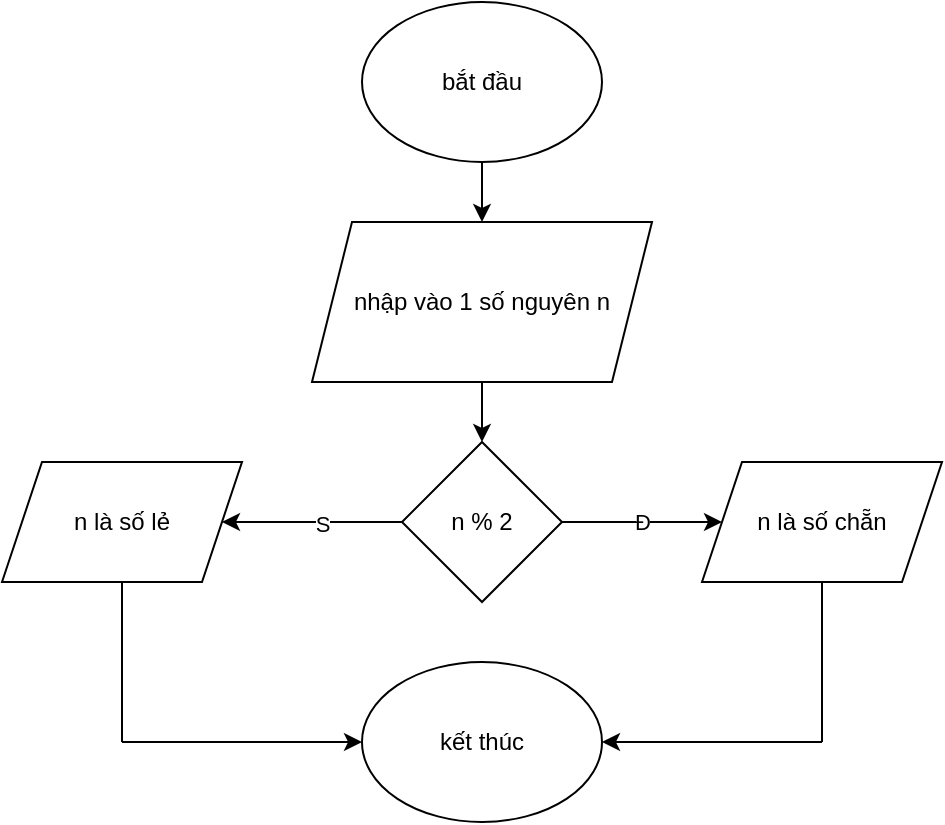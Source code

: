 <mxfile version="28.2.5">
  <diagram name="Trang-1" id="n2l8kIQzBQYOINg-zM32">
    <mxGraphModel dx="1042" dy="692" grid="1" gridSize="10" guides="1" tooltips="1" connect="1" arrows="1" fold="1" page="1" pageScale="1" pageWidth="827" pageHeight="1169" math="0" shadow="0">
      <root>
        <mxCell id="xhvXuannrQBQO4RMrvDz-0" />
        <mxCell id="xhvXuannrQBQO4RMrvDz-1" parent="xhvXuannrQBQO4RMrvDz-0" />
        <mxCell id="MwmVdKDOFrrXwd4T8RRg-2" style="edgeStyle=orthogonalEdgeStyle;rounded=0;orthogonalLoop=1;jettySize=auto;html=1;exitX=0.5;exitY=1;exitDx=0;exitDy=0;" edge="1" parent="xhvXuannrQBQO4RMrvDz-1" source="MwmVdKDOFrrXwd4T8RRg-0">
          <mxGeometry relative="1" as="geometry">
            <mxPoint x="400" y="120" as="targetPoint" />
          </mxGeometry>
        </mxCell>
        <mxCell id="MwmVdKDOFrrXwd4T8RRg-0" value="bắt đầu" style="ellipse;whiteSpace=wrap;html=1;" vertex="1" parent="xhvXuannrQBQO4RMrvDz-1">
          <mxGeometry x="340" y="10" width="120" height="80" as="geometry" />
        </mxCell>
        <mxCell id="MwmVdKDOFrrXwd4T8RRg-4" style="edgeStyle=orthogonalEdgeStyle;rounded=0;orthogonalLoop=1;jettySize=auto;html=1;exitX=0.5;exitY=1;exitDx=0;exitDy=0;" edge="1" parent="xhvXuannrQBQO4RMrvDz-1" source="MwmVdKDOFrrXwd4T8RRg-3">
          <mxGeometry relative="1" as="geometry">
            <mxPoint x="400" y="230" as="targetPoint" />
          </mxGeometry>
        </mxCell>
        <mxCell id="MwmVdKDOFrrXwd4T8RRg-3" value="nhập vào 1 số nguyên n" style="shape=parallelogram;perimeter=parallelogramPerimeter;whiteSpace=wrap;html=1;fixedSize=1;" vertex="1" parent="xhvXuannrQBQO4RMrvDz-1">
          <mxGeometry x="315" y="120" width="170" height="80" as="geometry" />
        </mxCell>
        <mxCell id="MwmVdKDOFrrXwd4T8RRg-6" style="edgeStyle=orthogonalEdgeStyle;rounded=0;orthogonalLoop=1;jettySize=auto;html=1;exitX=1;exitY=0.5;exitDx=0;exitDy=0;" edge="1" parent="xhvXuannrQBQO4RMrvDz-1" source="MwmVdKDOFrrXwd4T8RRg-5">
          <mxGeometry relative="1" as="geometry">
            <mxPoint x="520" y="270" as="targetPoint" />
          </mxGeometry>
        </mxCell>
        <mxCell id="MwmVdKDOFrrXwd4T8RRg-7" value="Đ" style="edgeLabel;html=1;align=center;verticalAlign=middle;resizable=0;points=[];" vertex="1" connectable="0" parent="MwmVdKDOFrrXwd4T8RRg-6">
          <mxGeometry x="0.01" y="1" relative="1" as="geometry">
            <mxPoint as="offset" />
          </mxGeometry>
        </mxCell>
        <mxCell id="MwmVdKDOFrrXwd4T8RRg-9" style="edgeStyle=orthogonalEdgeStyle;rounded=0;orthogonalLoop=1;jettySize=auto;html=1;exitX=0;exitY=0.5;exitDx=0;exitDy=0;" edge="1" parent="xhvXuannrQBQO4RMrvDz-1" source="MwmVdKDOFrrXwd4T8RRg-5">
          <mxGeometry relative="1" as="geometry">
            <mxPoint x="270" y="270" as="targetPoint" />
          </mxGeometry>
        </mxCell>
        <mxCell id="MwmVdKDOFrrXwd4T8RRg-10" value="S" style="edgeLabel;html=1;align=center;verticalAlign=middle;resizable=0;points=[];" vertex="1" connectable="0" parent="MwmVdKDOFrrXwd4T8RRg-9">
          <mxGeometry x="-0.12" y="1" relative="1" as="geometry">
            <mxPoint as="offset" />
          </mxGeometry>
        </mxCell>
        <mxCell id="MwmVdKDOFrrXwd4T8RRg-5" value="n % 2" style="rhombus;whiteSpace=wrap;html=1;" vertex="1" parent="xhvXuannrQBQO4RMrvDz-1">
          <mxGeometry x="360" y="230" width="80" height="80" as="geometry" />
        </mxCell>
        <mxCell id="MwmVdKDOFrrXwd4T8RRg-8" value="n là số chẵn" style="shape=parallelogram;perimeter=parallelogramPerimeter;whiteSpace=wrap;html=1;fixedSize=1;" vertex="1" parent="xhvXuannrQBQO4RMrvDz-1">
          <mxGeometry x="510" y="240" width="120" height="60" as="geometry" />
        </mxCell>
        <mxCell id="MwmVdKDOFrrXwd4T8RRg-11" value="n là số lẻ" style="shape=parallelogram;perimeter=parallelogramPerimeter;whiteSpace=wrap;html=1;fixedSize=1;" vertex="1" parent="xhvXuannrQBQO4RMrvDz-1">
          <mxGeometry x="160" y="240" width="120" height="60" as="geometry" />
        </mxCell>
        <mxCell id="MwmVdKDOFrrXwd4T8RRg-12" value="kết thúc" style="ellipse;whiteSpace=wrap;html=1;" vertex="1" parent="xhvXuannrQBQO4RMrvDz-1">
          <mxGeometry x="340" y="340" width="120" height="80" as="geometry" />
        </mxCell>
        <mxCell id="MwmVdKDOFrrXwd4T8RRg-16" value="" style="endArrow=none;html=1;rounded=0;entryX=0.5;entryY=1;entryDx=0;entryDy=0;" edge="1" parent="xhvXuannrQBQO4RMrvDz-1" target="MwmVdKDOFrrXwd4T8RRg-11">
          <mxGeometry width="50" height="50" relative="1" as="geometry">
            <mxPoint x="220" y="380" as="sourcePoint" />
            <mxPoint x="440" y="330" as="targetPoint" />
          </mxGeometry>
        </mxCell>
        <mxCell id="MwmVdKDOFrrXwd4T8RRg-17" value="" style="endArrow=classic;html=1;rounded=0;entryX=0;entryY=0.5;entryDx=0;entryDy=0;" edge="1" parent="xhvXuannrQBQO4RMrvDz-1" target="MwmVdKDOFrrXwd4T8RRg-12">
          <mxGeometry width="50" height="50" relative="1" as="geometry">
            <mxPoint x="220" y="380" as="sourcePoint" />
            <mxPoint x="440" y="330" as="targetPoint" />
          </mxGeometry>
        </mxCell>
        <mxCell id="MwmVdKDOFrrXwd4T8RRg-18" value="" style="endArrow=none;html=1;rounded=0;entryX=0.5;entryY=1;entryDx=0;entryDy=0;" edge="1" parent="xhvXuannrQBQO4RMrvDz-1" target="MwmVdKDOFrrXwd4T8RRg-8">
          <mxGeometry width="50" height="50" relative="1" as="geometry">
            <mxPoint x="570" y="380" as="sourcePoint" />
            <mxPoint x="440" y="330" as="targetPoint" />
          </mxGeometry>
        </mxCell>
        <mxCell id="MwmVdKDOFrrXwd4T8RRg-19" value="" style="endArrow=classic;html=1;rounded=0;entryX=1;entryY=0.5;entryDx=0;entryDy=0;" edge="1" parent="xhvXuannrQBQO4RMrvDz-1" target="MwmVdKDOFrrXwd4T8RRg-12">
          <mxGeometry width="50" height="50" relative="1" as="geometry">
            <mxPoint x="570" y="380" as="sourcePoint" />
            <mxPoint x="440" y="330" as="targetPoint" />
          </mxGeometry>
        </mxCell>
      </root>
    </mxGraphModel>
  </diagram>
</mxfile>
